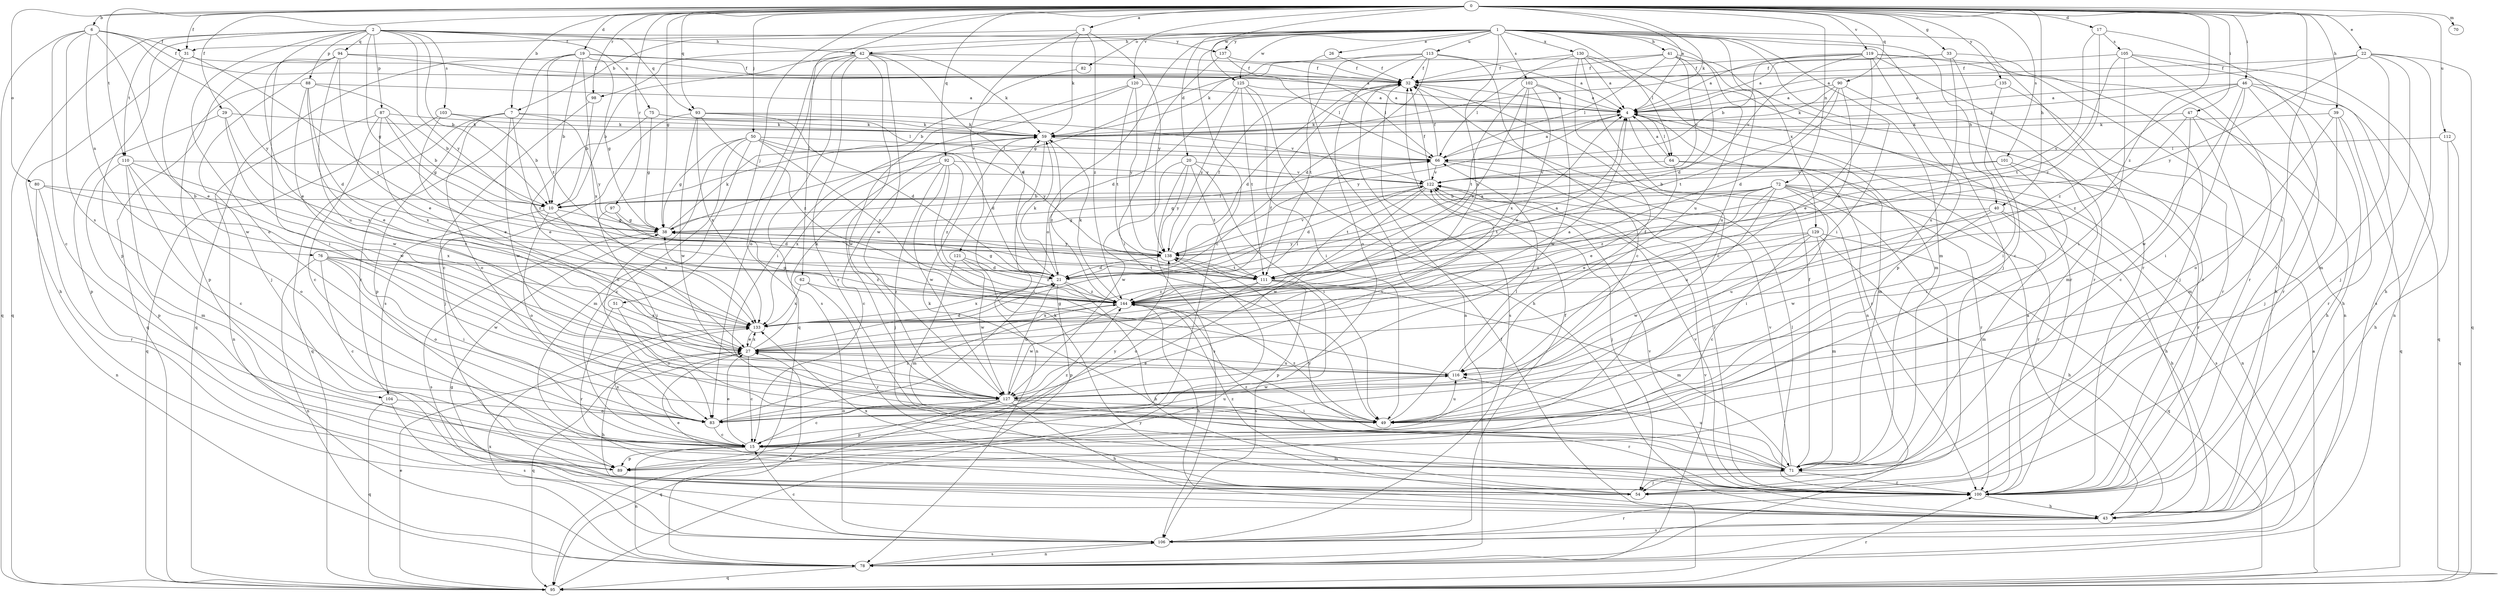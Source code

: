 strict digraph  {
0;
1;
2;
3;
4;
6;
7;
10;
15;
17;
19;
20;
21;
22;
26;
27;
29;
31;
32;
33;
38;
39;
40;
41;
42;
43;
46;
47;
49;
50;
51;
54;
59;
62;
64;
66;
70;
71;
72;
75;
76;
78;
80;
82;
83;
87;
88;
89;
90;
92;
93;
94;
95;
97;
98;
100;
101;
102;
103;
104;
105;
106;
110;
111;
112;
113;
116;
119;
120;
121;
122;
125;
127;
129;
130;
133;
135;
137;
138;
144;
0 -> 3  [label=a];
0 -> 4  [label=a];
0 -> 6  [label=b];
0 -> 7  [label=b];
0 -> 17  [label=d];
0 -> 19  [label=d];
0 -> 22  [label=e];
0 -> 29  [label=f];
0 -> 31  [label=f];
0 -> 33  [label=g];
0 -> 38  [label=g];
0 -> 39  [label=h];
0 -> 40  [label=h];
0 -> 46  [label=i];
0 -> 47  [label=i];
0 -> 49  [label=i];
0 -> 50  [label=j];
0 -> 51  [label=j];
0 -> 59  [label=k];
0 -> 62  [label=l];
0 -> 70  [label=m];
0 -> 72  [label=n];
0 -> 80  [label=o];
0 -> 90  [label=q];
0 -> 92  [label=q];
0 -> 93  [label=q];
0 -> 97  [label=r];
0 -> 98  [label=r];
0 -> 101  [label=s];
0 -> 110  [label=t];
0 -> 112  [label=u];
0 -> 119  [label=v];
0 -> 120  [label=v];
0 -> 125  [label=w];
0 -> 135  [label=y];
0 -> 144  [label=z];
1 -> 7  [label=b];
1 -> 15  [label=c];
1 -> 20  [label=d];
1 -> 26  [label=e];
1 -> 40  [label=h];
1 -> 41  [label=h];
1 -> 42  [label=h];
1 -> 49  [label=i];
1 -> 54  [label=j];
1 -> 64  [label=l];
1 -> 71  [label=m];
1 -> 82  [label=o];
1 -> 83  [label=o];
1 -> 98  [label=r];
1 -> 100  [label=r];
1 -> 102  [label=s];
1 -> 113  [label=u];
1 -> 116  [label=u];
1 -> 125  [label=w];
1 -> 129  [label=x];
1 -> 130  [label=x];
1 -> 133  [label=x];
1 -> 137  [label=y];
2 -> 10  [label=b];
2 -> 27  [label=e];
2 -> 38  [label=g];
2 -> 42  [label=h];
2 -> 75  [label=n];
2 -> 83  [label=o];
2 -> 87  [label=p];
2 -> 88  [label=p];
2 -> 89  [label=p];
2 -> 93  [label=q];
2 -> 94  [label=q];
2 -> 95  [label=q];
2 -> 103  [label=s];
2 -> 110  [label=t];
2 -> 137  [label=y];
2 -> 138  [label=y];
3 -> 31  [label=f];
3 -> 59  [label=k];
3 -> 121  [label=v];
3 -> 138  [label=y];
3 -> 144  [label=z];
4 -> 59  [label=k];
4 -> 64  [label=l];
4 -> 71  [label=m];
4 -> 100  [label=r];
4 -> 138  [label=y];
6 -> 15  [label=c];
6 -> 27  [label=e];
6 -> 31  [label=f];
6 -> 32  [label=f];
6 -> 76  [label=n];
6 -> 95  [label=q];
6 -> 104  [label=s];
6 -> 138  [label=y];
7 -> 59  [label=k];
7 -> 83  [label=o];
7 -> 89  [label=p];
7 -> 95  [label=q];
7 -> 127  [label=w];
7 -> 138  [label=y];
7 -> 144  [label=z];
10 -> 38  [label=g];
10 -> 83  [label=o];
10 -> 104  [label=s];
10 -> 133  [label=x];
15 -> 27  [label=e];
15 -> 71  [label=m];
15 -> 78  [label=n];
15 -> 89  [label=p];
15 -> 133  [label=x];
15 -> 138  [label=y];
15 -> 144  [label=z];
17 -> 100  [label=r];
17 -> 105  [label=s];
17 -> 138  [label=y];
17 -> 144  [label=z];
19 -> 10  [label=b];
19 -> 32  [label=f];
19 -> 38  [label=g];
19 -> 66  [label=l];
19 -> 95  [label=q];
19 -> 100  [label=r];
19 -> 111  [label=t];
19 -> 133  [label=x];
20 -> 49  [label=i];
20 -> 106  [label=s];
20 -> 111  [label=t];
20 -> 122  [label=v];
20 -> 127  [label=w];
20 -> 138  [label=y];
21 -> 4  [label=a];
21 -> 38  [label=g];
21 -> 43  [label=h];
21 -> 59  [label=k];
21 -> 89  [label=p];
21 -> 133  [label=x];
21 -> 144  [label=z];
22 -> 4  [label=a];
22 -> 32  [label=f];
22 -> 43  [label=h];
22 -> 54  [label=j];
22 -> 71  [label=m];
22 -> 95  [label=q];
22 -> 138  [label=y];
26 -> 32  [label=f];
26 -> 78  [label=n];
27 -> 4  [label=a];
27 -> 15  [label=c];
27 -> 21  [label=d];
27 -> 43  [label=h];
27 -> 59  [label=k];
27 -> 95  [label=q];
27 -> 116  [label=u];
27 -> 133  [label=x];
29 -> 59  [label=k];
29 -> 89  [label=p];
29 -> 127  [label=w];
29 -> 133  [label=x];
31 -> 32  [label=f];
31 -> 43  [label=h];
31 -> 111  [label=t];
31 -> 127  [label=w];
32 -> 4  [label=a];
32 -> 21  [label=d];
32 -> 106  [label=s];
33 -> 4  [label=a];
33 -> 15  [label=c];
33 -> 32  [label=f];
33 -> 54  [label=j];
33 -> 116  [label=u];
38 -> 59  [label=k];
38 -> 66  [label=l];
38 -> 106  [label=s];
38 -> 138  [label=y];
39 -> 54  [label=j];
39 -> 59  [label=k];
39 -> 83  [label=o];
39 -> 95  [label=q];
39 -> 100  [label=r];
40 -> 38  [label=g];
40 -> 43  [label=h];
40 -> 71  [label=m];
40 -> 116  [label=u];
40 -> 127  [label=w];
41 -> 21  [label=d];
41 -> 32  [label=f];
41 -> 59  [label=k];
41 -> 66  [label=l];
41 -> 100  [label=r];
41 -> 116  [label=u];
41 -> 122  [label=v];
42 -> 10  [label=b];
42 -> 21  [label=d];
42 -> 32  [label=f];
42 -> 49  [label=i];
42 -> 59  [label=k];
42 -> 83  [label=o];
42 -> 95  [label=q];
42 -> 100  [label=r];
42 -> 106  [label=s];
42 -> 127  [label=w];
43 -> 4  [label=a];
43 -> 106  [label=s];
43 -> 122  [label=v];
46 -> 4  [label=a];
46 -> 43  [label=h];
46 -> 49  [label=i];
46 -> 59  [label=k];
46 -> 95  [label=q];
46 -> 100  [label=r];
46 -> 127  [label=w];
46 -> 144  [label=z];
47 -> 15  [label=c];
47 -> 43  [label=h];
47 -> 59  [label=k];
47 -> 71  [label=m];
47 -> 144  [label=z];
49 -> 66  [label=l];
49 -> 116  [label=u];
49 -> 144  [label=z];
50 -> 15  [label=c];
50 -> 21  [label=d];
50 -> 38  [label=g];
50 -> 66  [label=l];
50 -> 71  [label=m];
50 -> 83  [label=o];
50 -> 138  [label=y];
50 -> 144  [label=z];
51 -> 83  [label=o];
51 -> 100  [label=r];
51 -> 133  [label=x];
54 -> 27  [label=e];
54 -> 59  [label=k];
54 -> 133  [label=x];
54 -> 144  [label=z];
59 -> 66  [label=l];
59 -> 78  [label=n];
59 -> 144  [label=z];
62 -> 100  [label=r];
62 -> 133  [label=x];
62 -> 144  [label=z];
64 -> 4  [label=a];
64 -> 27  [label=e];
64 -> 78  [label=n];
64 -> 100  [label=r];
64 -> 122  [label=v];
66 -> 4  [label=a];
66 -> 32  [label=f];
66 -> 100  [label=r];
66 -> 122  [label=v];
71 -> 32  [label=f];
71 -> 54  [label=j];
71 -> 59  [label=k];
71 -> 100  [label=r];
71 -> 116  [label=u];
71 -> 122  [label=v];
71 -> 138  [label=y];
71 -> 144  [label=z];
72 -> 10  [label=b];
72 -> 27  [label=e];
72 -> 38  [label=g];
72 -> 43  [label=h];
72 -> 49  [label=i];
72 -> 54  [label=j];
72 -> 100  [label=r];
72 -> 106  [label=s];
72 -> 111  [label=t];
72 -> 116  [label=u];
72 -> 144  [label=z];
75 -> 27  [label=e];
75 -> 38  [label=g];
75 -> 59  [label=k];
75 -> 66  [label=l];
76 -> 15  [label=c];
76 -> 49  [label=i];
76 -> 78  [label=n];
76 -> 83  [label=o];
76 -> 111  [label=t];
76 -> 127  [label=w];
76 -> 144  [label=z];
78 -> 27  [label=e];
78 -> 95  [label=q];
78 -> 106  [label=s];
78 -> 122  [label=v];
78 -> 133  [label=x];
80 -> 10  [label=b];
80 -> 78  [label=n];
80 -> 100  [label=r];
80 -> 133  [label=x];
82 -> 10  [label=b];
83 -> 15  [label=c];
83 -> 116  [label=u];
83 -> 144  [label=z];
87 -> 10  [label=b];
87 -> 15  [label=c];
87 -> 38  [label=g];
87 -> 59  [label=k];
87 -> 78  [label=n];
87 -> 133  [label=x];
88 -> 4  [label=a];
88 -> 10  [label=b];
88 -> 21  [label=d];
88 -> 27  [label=e];
88 -> 89  [label=p];
88 -> 127  [label=w];
90 -> 4  [label=a];
90 -> 21  [label=d];
90 -> 59  [label=k];
90 -> 71  [label=m];
90 -> 111  [label=t];
90 -> 144  [label=z];
92 -> 15  [label=c];
92 -> 49  [label=i];
92 -> 54  [label=j];
92 -> 122  [label=v];
92 -> 127  [label=w];
92 -> 133  [label=x];
92 -> 144  [label=z];
93 -> 21  [label=d];
93 -> 54  [label=j];
93 -> 59  [label=k];
93 -> 122  [label=v];
93 -> 127  [label=w];
93 -> 133  [label=x];
93 -> 144  [label=z];
94 -> 4  [label=a];
94 -> 27  [label=e];
94 -> 32  [label=f];
94 -> 49  [label=i];
94 -> 54  [label=j];
94 -> 95  [label=q];
94 -> 116  [label=u];
95 -> 4  [label=a];
95 -> 27  [label=e];
95 -> 32  [label=f];
95 -> 100  [label=r];
95 -> 138  [label=y];
97 -> 21  [label=d];
97 -> 38  [label=g];
97 -> 49  [label=i];
98 -> 10  [label=b];
98 -> 15  [label=c];
100 -> 43  [label=h];
100 -> 66  [label=l];
100 -> 122  [label=v];
101 -> 10  [label=b];
101 -> 49  [label=i];
101 -> 100  [label=r];
101 -> 122  [label=v];
102 -> 4  [label=a];
102 -> 27  [label=e];
102 -> 111  [label=t];
102 -> 127  [label=w];
102 -> 133  [label=x];
102 -> 144  [label=z];
103 -> 10  [label=b];
103 -> 27  [label=e];
103 -> 59  [label=k];
103 -> 95  [label=q];
104 -> 83  [label=o];
104 -> 95  [label=q];
104 -> 106  [label=s];
105 -> 32  [label=f];
105 -> 49  [label=i];
105 -> 78  [label=n];
105 -> 100  [label=r];
105 -> 106  [label=s];
105 -> 111  [label=t];
106 -> 15  [label=c];
106 -> 32  [label=f];
106 -> 38  [label=g];
106 -> 78  [label=n];
106 -> 100  [label=r];
110 -> 15  [label=c];
110 -> 71  [label=m];
110 -> 83  [label=o];
110 -> 89  [label=p];
110 -> 122  [label=v];
110 -> 133  [label=x];
111 -> 71  [label=m];
111 -> 83  [label=o];
111 -> 89  [label=p];
111 -> 106  [label=s];
111 -> 144  [label=z];
112 -> 43  [label=h];
112 -> 66  [label=l];
112 -> 95  [label=q];
113 -> 4  [label=a];
113 -> 15  [label=c];
113 -> 21  [label=d];
113 -> 32  [label=f];
113 -> 38  [label=g];
113 -> 83  [label=o];
113 -> 111  [label=t];
116 -> 27  [label=e];
116 -> 32  [label=f];
116 -> 38  [label=g];
116 -> 127  [label=w];
119 -> 4  [label=a];
119 -> 27  [label=e];
119 -> 32  [label=f];
119 -> 43  [label=h];
119 -> 78  [label=n];
119 -> 89  [label=p];
119 -> 100  [label=r];
119 -> 122  [label=v];
119 -> 66  [label=b];
120 -> 4  [label=a];
120 -> 49  [label=i];
120 -> 111  [label=t];
120 -> 127  [label=w];
120 -> 138  [label=y];
121 -> 21  [label=d];
121 -> 71  [label=m];
121 -> 127  [label=w];
121 -> 144  [label=z];
122 -> 10  [label=b];
122 -> 21  [label=d];
122 -> 32  [label=f];
122 -> 54  [label=j];
122 -> 111  [label=t];
122 -> 127  [label=w];
125 -> 4  [label=a];
125 -> 21  [label=d];
125 -> 43  [label=h];
125 -> 49  [label=i];
125 -> 111  [label=t];
125 -> 138  [label=y];
127 -> 15  [label=c];
127 -> 21  [label=d];
127 -> 43  [label=h];
127 -> 49  [label=i];
127 -> 83  [label=o];
127 -> 89  [label=p];
127 -> 95  [label=q];
127 -> 100  [label=r];
127 -> 122  [label=v];
129 -> 15  [label=c];
129 -> 43  [label=h];
129 -> 71  [label=m];
129 -> 95  [label=q];
129 -> 127  [label=w];
129 -> 138  [label=y];
129 -> 144  [label=z];
130 -> 4  [label=a];
130 -> 15  [label=c];
130 -> 32  [label=f];
130 -> 66  [label=l];
130 -> 71  [label=m];
130 -> 78  [label=n];
130 -> 100  [label=r];
133 -> 27  [label=e];
133 -> 32  [label=f];
133 -> 66  [label=l];
135 -> 4  [label=a];
135 -> 49  [label=i];
135 -> 100  [label=r];
137 -> 32  [label=f];
137 -> 49  [label=i];
137 -> 66  [label=l];
138 -> 21  [label=d];
138 -> 32  [label=f];
138 -> 111  [label=t];
138 -> 122  [label=v];
144 -> 4  [label=a];
144 -> 38  [label=g];
144 -> 43  [label=h];
144 -> 59  [label=k];
144 -> 127  [label=w];
144 -> 133  [label=x];
}

